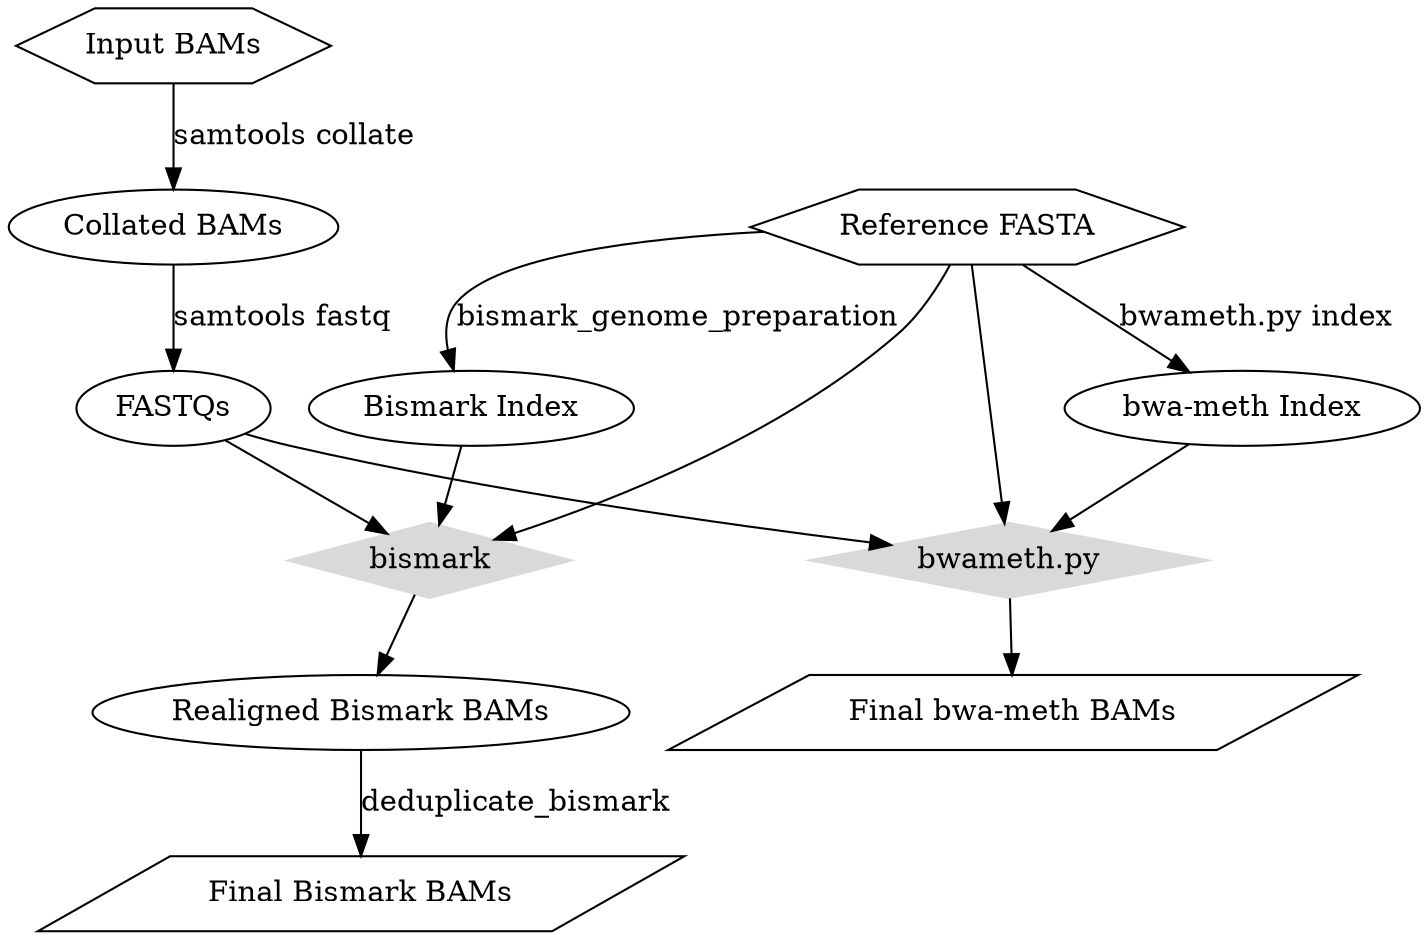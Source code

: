 digraph workflow {

	"Reference FASTA" [shape=hexagon];

	"Input BAMs" [shape=hexagon];

	"Final Bismark BAMs" [shape=parallelogram];

	"Final bwa-meth BAMs" [shape=parallelogram];

	"Bismark" [shape=diamond,  color=gray85, style=filled, label="bismark"];

	"bwa-meth" [shape=diamond,  color=gray85, style=filled, label="bwameth.py"];

	"Input BAMs" -> "Collated BAMs" [label="samtools collate"];

	"Collated BAMs" -> "FASTQs" [label="samtools fastq"];

	"FASTQs" -> "Bismark";

	"FASTQs" -> "bwa-meth";

	"Bismark Index" -> "Bismark";

	"bwa-meth Index" -> "bwa-meth";

	"Reference FASTA" -> "Bismark Index" [label="bismark_genome_preparation"];

	"Reference FASTA" -> "bwa-meth Index" [label="bwameth.py index"];

	"Reference FASTA" -> "Bismark";

	"Reference FASTA" -> "bwa-meth";

	"Bismark" -> "Realigned Bismark BAMs";

	"Realigned Bismark BAMs" -> "Final Bismark BAMs" [label="deduplicate_bismark"];

	"bwa-meth" -> "Final bwa-meth BAMs";

}